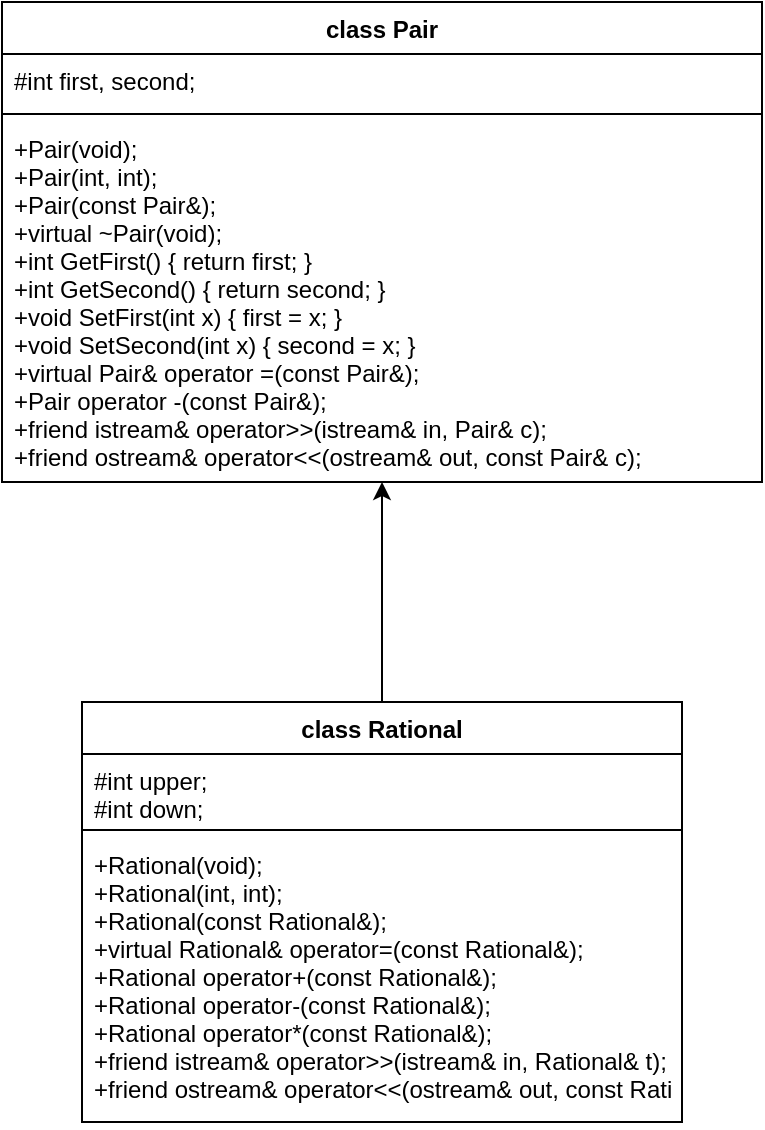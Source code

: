 <mxfile version="17.5.0" type="device"><diagram id="8IrL2BkMaj74ObW8IwOP" name="Page-1"><mxGraphModel dx="1374" dy="757" grid="0" gridSize="10" guides="1" tooltips="1" connect="1" arrows="1" fold="1" page="0" pageScale="1" pageWidth="827" pageHeight="1169" math="0" shadow="0"><root><mxCell id="0"/><mxCell id="1" parent="0"/><mxCell id="d78JHvJ_8xpmT59eT0_7-13" style="edgeStyle=orthogonalEdgeStyle;rounded=0;orthogonalLoop=1;jettySize=auto;html=1;exitX=0.5;exitY=0;exitDx=0;exitDy=0;entryX=0.5;entryY=1;entryDx=0;entryDy=0;entryPerimeter=0;" edge="1" parent="1" source="d78JHvJ_8xpmT59eT0_7-5" target="d78JHvJ_8xpmT59eT0_7-12"><mxGeometry relative="1" as="geometry"/></mxCell><mxCell id="d78JHvJ_8xpmT59eT0_7-5" value="class Rational" style="swimlane;fontStyle=1;align=center;verticalAlign=top;childLayout=stackLayout;horizontal=1;startSize=26;horizontalStack=0;resizeParent=1;resizeParentMax=0;resizeLast=0;collapsible=1;marginBottom=0;" vertex="1" parent="1"><mxGeometry x="250" y="410" width="300" height="210" as="geometry"/></mxCell><mxCell id="d78JHvJ_8xpmT59eT0_7-6" value="#int upper;&#10;#int down;" style="text;strokeColor=none;fillColor=none;align=left;verticalAlign=top;spacingLeft=4;spacingRight=4;overflow=hidden;rotatable=0;points=[[0,0.5],[1,0.5]];portConstraint=eastwest;" vertex="1" parent="d78JHvJ_8xpmT59eT0_7-5"><mxGeometry y="26" width="300" height="34" as="geometry"/></mxCell><mxCell id="d78JHvJ_8xpmT59eT0_7-7" value="" style="line;strokeWidth=1;fillColor=none;align=left;verticalAlign=middle;spacingTop=-1;spacingLeft=3;spacingRight=3;rotatable=0;labelPosition=right;points=[];portConstraint=eastwest;" vertex="1" parent="d78JHvJ_8xpmT59eT0_7-5"><mxGeometry y="60" width="300" height="8" as="geometry"/></mxCell><mxCell id="d78JHvJ_8xpmT59eT0_7-8" value="+Rational(void);&#10;+Rational(int, int);&#10;+Rational(const Rational&amp;);&#10;+virtual Rational&amp; operator=(const Rational&amp;);&#10;+Rational operator+(const Rational&amp;);&#10;+Rational operator-(const Rational&amp;);&#10;+Rational operator*(const Rational&amp;);&#10;+friend istream&amp; operator&gt;&gt;(istream&amp; in, Rational&amp; t);&#10;+friend ostream&amp; operator&lt;&lt;(ostream&amp; out, const Rational&amp; t);" style="text;strokeColor=none;fillColor=none;align=left;verticalAlign=top;spacingLeft=4;spacingRight=4;overflow=hidden;rotatable=0;points=[[0,0.5],[1,0.5]];portConstraint=eastwest;" vertex="1" parent="d78JHvJ_8xpmT59eT0_7-5"><mxGeometry y="68" width="300" height="142" as="geometry"/></mxCell><mxCell id="d78JHvJ_8xpmT59eT0_7-9" value="class Pair" style="swimlane;fontStyle=1;align=center;verticalAlign=top;childLayout=stackLayout;horizontal=1;startSize=26;horizontalStack=0;resizeParent=1;resizeParentMax=0;resizeLast=0;collapsible=1;marginBottom=0;" vertex="1" parent="1"><mxGeometry x="210" y="60" width="380" height="240" as="geometry"/></mxCell><mxCell id="d78JHvJ_8xpmT59eT0_7-10" value="#int first, second;" style="text;strokeColor=none;fillColor=none;align=left;verticalAlign=top;spacingLeft=4;spacingRight=4;overflow=hidden;rotatable=0;points=[[0,0.5],[1,0.5]];portConstraint=eastwest;" vertex="1" parent="d78JHvJ_8xpmT59eT0_7-9"><mxGeometry y="26" width="380" height="26" as="geometry"/></mxCell><mxCell id="d78JHvJ_8xpmT59eT0_7-11" value="" style="line;strokeWidth=1;fillColor=none;align=left;verticalAlign=middle;spacingTop=-1;spacingLeft=3;spacingRight=3;rotatable=0;labelPosition=right;points=[];portConstraint=eastwest;" vertex="1" parent="d78JHvJ_8xpmT59eT0_7-9"><mxGeometry y="52" width="380" height="8" as="geometry"/></mxCell><mxCell id="d78JHvJ_8xpmT59eT0_7-12" value="+Pair(void);&#10;+Pair(int, int);&#10;+Pair(const Pair&amp;);&#10;+virtual ~Pair(void);&#10;+int GetFirst() { return first; }&#10;+int GetSecond() { return second; }&#10;+void SetFirst(int x) { first = x; }&#10;+void SetSecond(int x) { second = x; }&#10;+virtual Pair&amp; operator =(const Pair&amp;);&#10;+Pair operator -(const Pair&amp;);&#10;+friend istream&amp; operator&gt;&gt;(istream&amp; in, Pair&amp; c);&#10;+friend ostream&amp; operator&lt;&lt;(ostream&amp; out, const Pair&amp; c);" style="text;strokeColor=none;fillColor=none;align=left;verticalAlign=top;spacingLeft=4;spacingRight=4;overflow=hidden;rotatable=0;points=[[0,0.5],[1,0.5]];portConstraint=eastwest;" vertex="1" parent="d78JHvJ_8xpmT59eT0_7-9"><mxGeometry y="60" width="380" height="180" as="geometry"/></mxCell></root></mxGraphModel></diagram></mxfile>